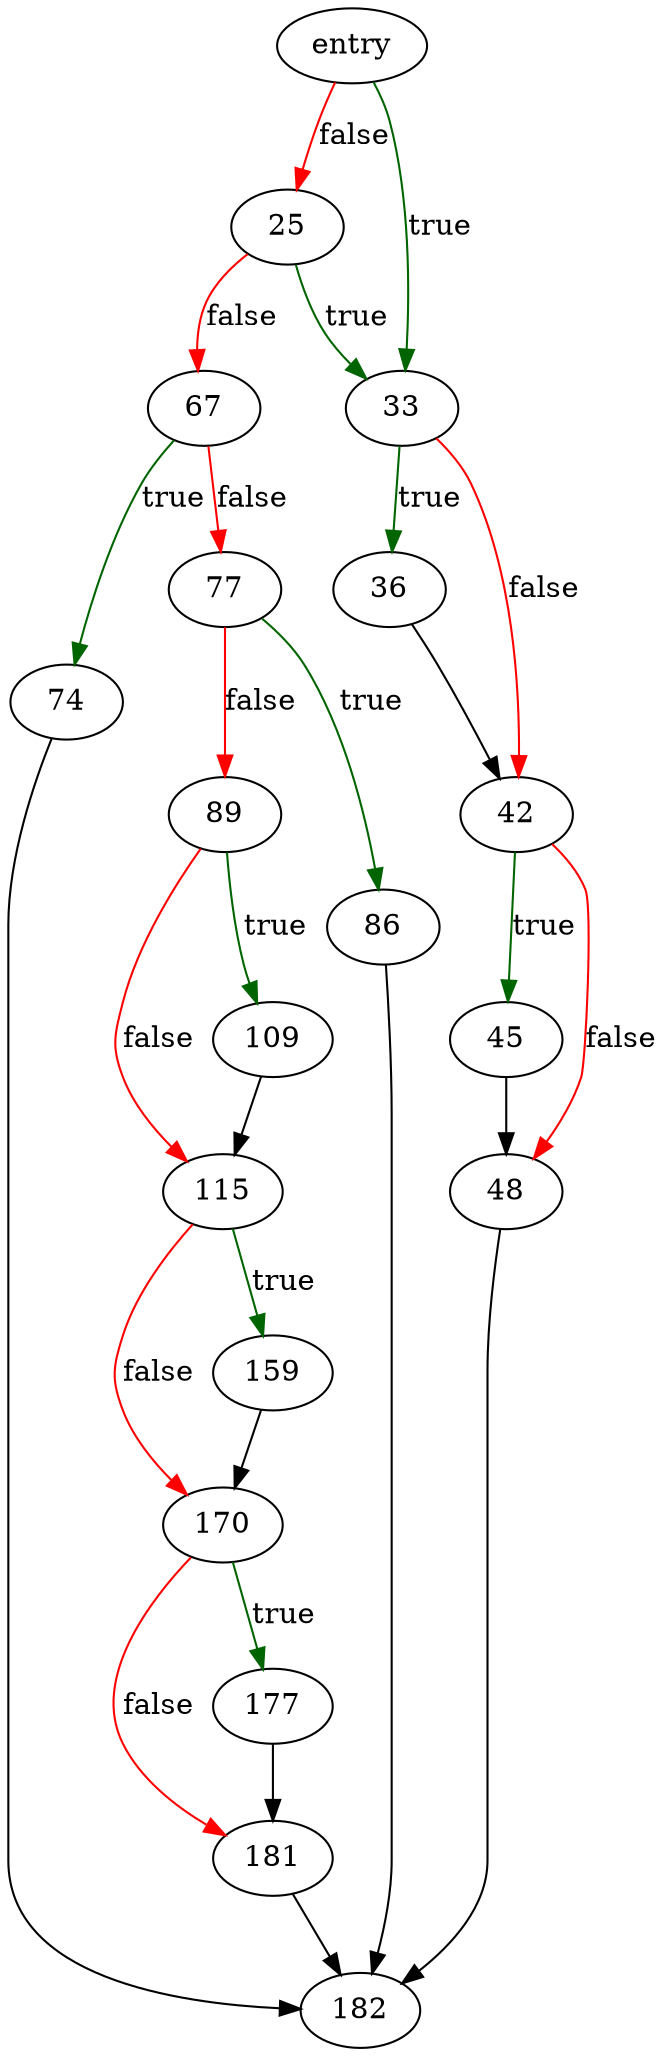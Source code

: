 digraph "insertCell" {
	// Node definitions.
	7 [label=entry];
	25;
	33;
	36;
	42;
	45;
	48;
	67;
	74;
	77;
	86;
	89;
	109;
	115;
	159;
	170;
	177;
	181;
	182;

	// Edge definitions.
	7 -> 25 [
		color=red
		label=false
	];
	7 -> 33 [
		color=darkgreen
		label=true
	];
	25 -> 33 [
		color=darkgreen
		label=true
	];
	25 -> 67 [
		color=red
		label=false
	];
	33 -> 36 [
		color=darkgreen
		label=true
	];
	33 -> 42 [
		color=red
		label=false
	];
	36 -> 42;
	42 -> 45 [
		color=darkgreen
		label=true
	];
	42 -> 48 [
		color=red
		label=false
	];
	45 -> 48;
	48 -> 182;
	67 -> 74 [
		color=darkgreen
		label=true
	];
	67 -> 77 [
		color=red
		label=false
	];
	74 -> 182;
	77 -> 86 [
		color=darkgreen
		label=true
	];
	77 -> 89 [
		color=red
		label=false
	];
	86 -> 182;
	89 -> 109 [
		color=darkgreen
		label=true
	];
	89 -> 115 [
		color=red
		label=false
	];
	109 -> 115;
	115 -> 159 [
		color=darkgreen
		label=true
	];
	115 -> 170 [
		color=red
		label=false
	];
	159 -> 170;
	170 -> 177 [
		color=darkgreen
		label=true
	];
	170 -> 181 [
		color=red
		label=false
	];
	177 -> 181;
	181 -> 182;
}